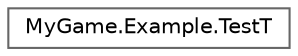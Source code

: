 digraph "Graphical Class Hierarchy"
{
 // LATEX_PDF_SIZE
  bgcolor="transparent";
  edge [fontname=Helvetica,fontsize=10,labelfontname=Helvetica,labelfontsize=10];
  node [fontname=Helvetica,fontsize=10,shape=box,height=0.2,width=0.4];
  rankdir="LR";
  Node0 [id="Node000000",label="MyGame.Example.TestT",height=0.2,width=0.4,color="grey40", fillcolor="white", style="filled",URL="$classMyGame_1_1Example_1_1TestT.html",tooltip=" "];
}
